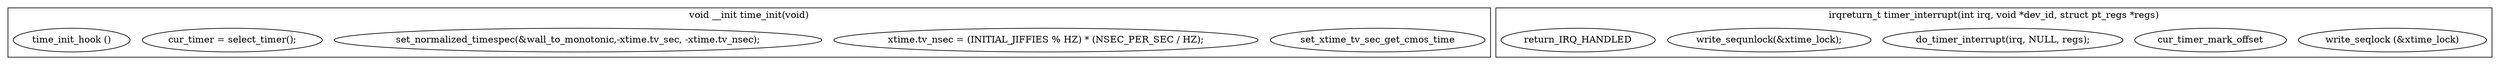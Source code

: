 digraph time_c{
        subgraph cluster_time_init{
                label="void __init time_init(void)";
                set_xtime_tv_sec_get_cmos_time[label="set_xtime_tv_sec_get_cmos_time"];
                set_xtime_tv_nsec[label="xtime.tv_nsec = (INITIAL_JIFFIES % HZ) * (NSEC_PER_SEC / HZ);"];
                set_normalized_timespec[label="set_normalized_timespec(&wall_to_monotonic,-xtime.tv_sec, -xtime.tv_nsec);"];
                set_cur_timer[label="cur_timer = select_timer();"];
                time_init_hook[label="time_init_hook ()"];
        }

        subgraph cluster_timer_interrupt{
                label="irqreturn_t timer_interrupt(int irq, void *dev_id, struct pt_regs *regs)";
                write_seqlock[label="write_seqlock (&xtime_lock)"];
                cur_timer_mark_offset[label="cur_timer_mark_offset"];
                do_timer_interrupt[label="do_timer_interrupt(irq, NULL, regs);"];
                write_sequnlock[label="write_sequnlock(&xtime_lock);"];
                return_IRQ_HANDLED[label="return_IRQ_HANDLED"];
        }
}
